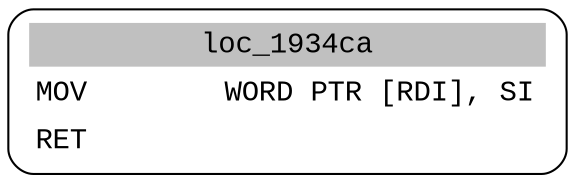 digraph asm_graph {
1941 [
shape="Mrecord" fontname="Courier New"label =<<table border="0" cellborder="0" cellpadding="3"><tr><td align="center" colspan="2" bgcolor="grey">loc_1934ca</td></tr><tr><td align="left">MOV        WORD PTR [RDI], SI</td></tr><tr><td align="left">RET        </td></tr></table>> ];
}